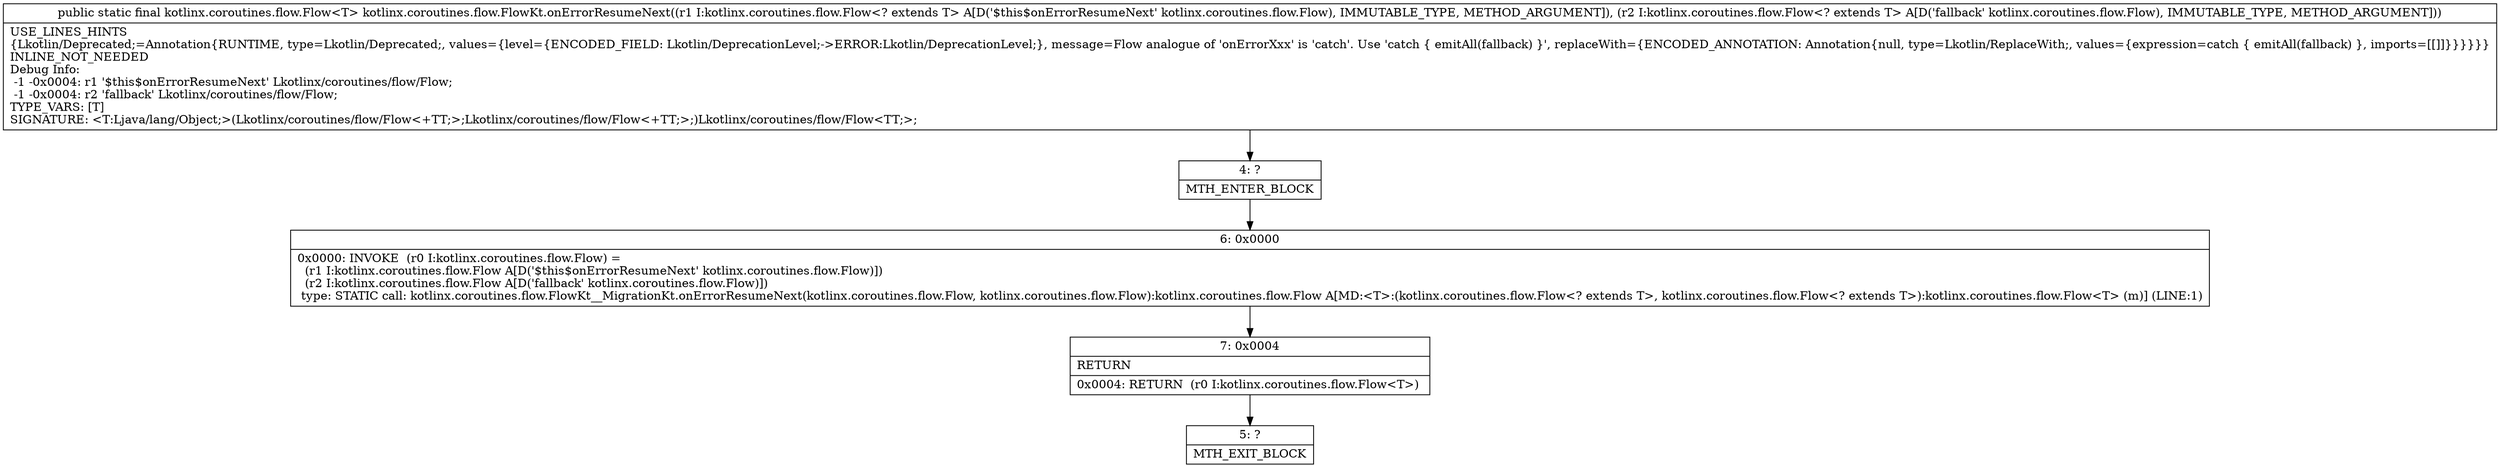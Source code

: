 digraph "CFG forkotlinx.coroutines.flow.FlowKt.onErrorResumeNext(Lkotlinx\/coroutines\/flow\/Flow;Lkotlinx\/coroutines\/flow\/Flow;)Lkotlinx\/coroutines\/flow\/Flow;" {
Node_4 [shape=record,label="{4\:\ ?|MTH_ENTER_BLOCK\l}"];
Node_6 [shape=record,label="{6\:\ 0x0000|0x0000: INVOKE  (r0 I:kotlinx.coroutines.flow.Flow) = \l  (r1 I:kotlinx.coroutines.flow.Flow A[D('$this$onErrorResumeNext' kotlinx.coroutines.flow.Flow)])\l  (r2 I:kotlinx.coroutines.flow.Flow A[D('fallback' kotlinx.coroutines.flow.Flow)])\l type: STATIC call: kotlinx.coroutines.flow.FlowKt__MigrationKt.onErrorResumeNext(kotlinx.coroutines.flow.Flow, kotlinx.coroutines.flow.Flow):kotlinx.coroutines.flow.Flow A[MD:\<T\>:(kotlinx.coroutines.flow.Flow\<? extends T\>, kotlinx.coroutines.flow.Flow\<? extends T\>):kotlinx.coroutines.flow.Flow\<T\> (m)] (LINE:1)\l}"];
Node_7 [shape=record,label="{7\:\ 0x0004|RETURN\l|0x0004: RETURN  (r0 I:kotlinx.coroutines.flow.Flow\<T\>) \l}"];
Node_5 [shape=record,label="{5\:\ ?|MTH_EXIT_BLOCK\l}"];
MethodNode[shape=record,label="{public static final kotlinx.coroutines.flow.Flow\<T\> kotlinx.coroutines.flow.FlowKt.onErrorResumeNext((r1 I:kotlinx.coroutines.flow.Flow\<? extends T\> A[D('$this$onErrorResumeNext' kotlinx.coroutines.flow.Flow), IMMUTABLE_TYPE, METHOD_ARGUMENT]), (r2 I:kotlinx.coroutines.flow.Flow\<? extends T\> A[D('fallback' kotlinx.coroutines.flow.Flow), IMMUTABLE_TYPE, METHOD_ARGUMENT]))  | USE_LINES_HINTS\l\{Lkotlin\/Deprecated;=Annotation\{RUNTIME, type=Lkotlin\/Deprecated;, values=\{level=\{ENCODED_FIELD: Lkotlin\/DeprecationLevel;\-\>ERROR:Lkotlin\/DeprecationLevel;\}, message=Flow analogue of 'onErrorXxx' is 'catch'. Use 'catch \{ emitAll(fallback) \}', replaceWith=\{ENCODED_ANNOTATION: Annotation\{null, type=Lkotlin\/ReplaceWith;, values=\{expression=catch \{ emitAll(fallback) \}, imports=[[]]\}\}\}\}\}\}\lINLINE_NOT_NEEDED\lDebug Info:\l  \-1 \-0x0004: r1 '$this$onErrorResumeNext' Lkotlinx\/coroutines\/flow\/Flow;\l  \-1 \-0x0004: r2 'fallback' Lkotlinx\/coroutines\/flow\/Flow;\lTYPE_VARS: [T]\lSIGNATURE: \<T:Ljava\/lang\/Object;\>(Lkotlinx\/coroutines\/flow\/Flow\<+TT;\>;Lkotlinx\/coroutines\/flow\/Flow\<+TT;\>;)Lkotlinx\/coroutines\/flow\/Flow\<TT;\>;\l}"];
MethodNode -> Node_4;Node_4 -> Node_6;
Node_6 -> Node_7;
Node_7 -> Node_5;
}

